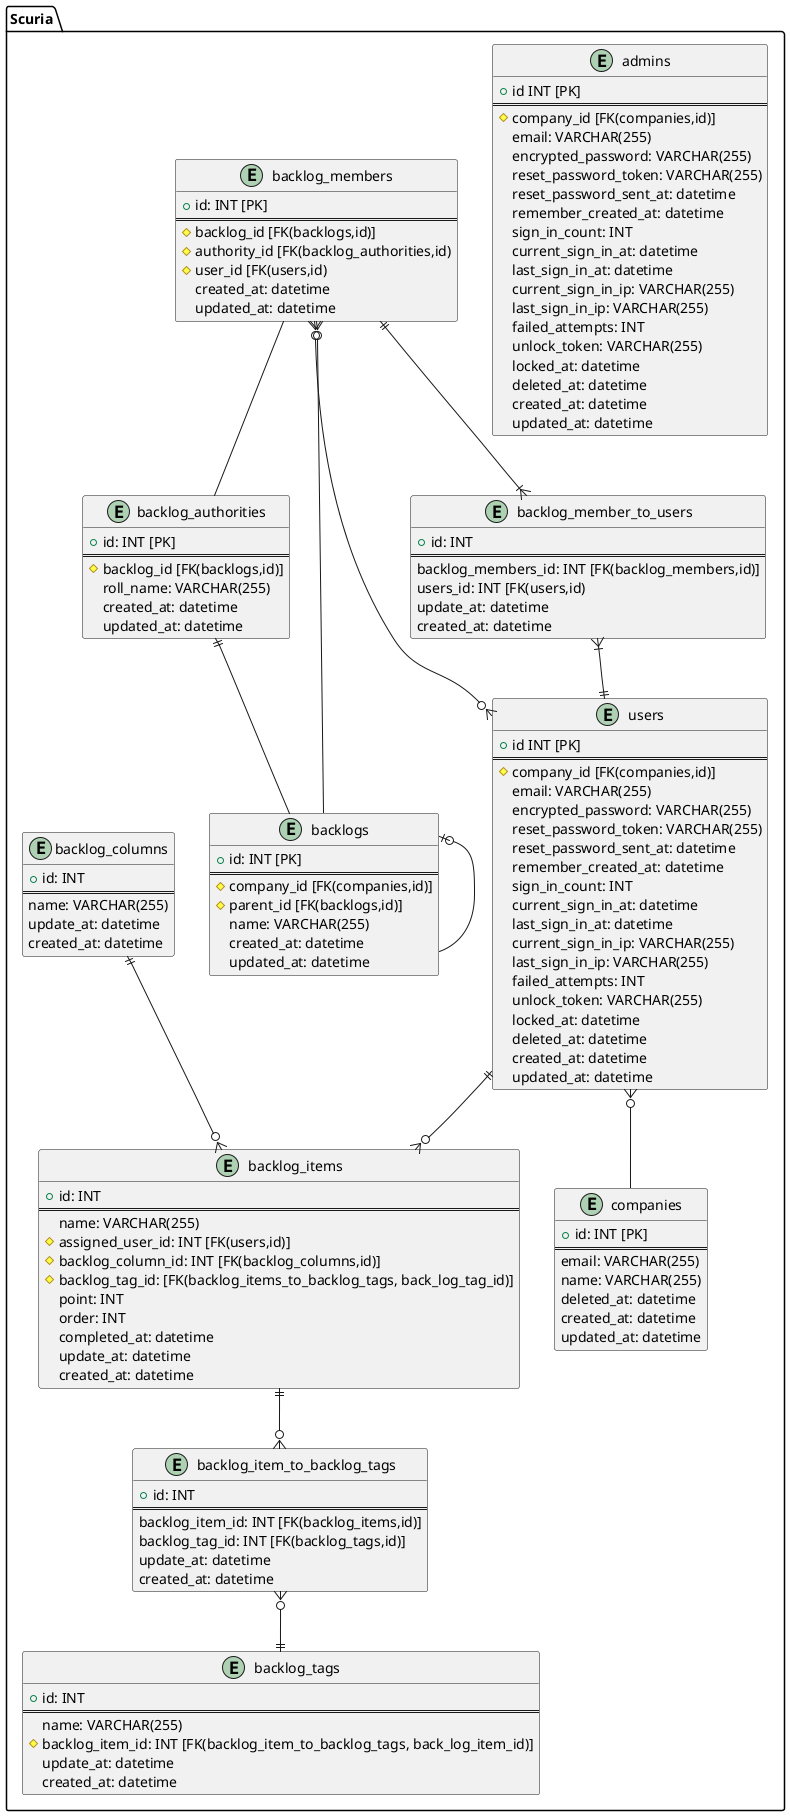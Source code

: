@startuml

' hide the spot
' hide circle

' avoid problems with angled crows feet
' skinparam linetype ortho


package "Scuria" {
  entity "users" {
    + id INT [PK]
    ==
    # company_id [FK(companies,id)]
    email: VARCHAR(255)
    encrypted_password: VARCHAR(255)
    reset_password_token: VARCHAR(255)
    reset_password_sent_at: datetime
    remember_created_at: datetime
    sign_in_count: INT
    current_sign_in_at: datetime
    last_sign_in_at: datetime
    current_sign_in_ip: VARCHAR(255)
    last_sign_in_ip: VARCHAR(255)
    failed_attempts: INT
    unlock_token: VARCHAR(255)
    locked_at: datetime
    deleted_at: datetime
    created_at: datetime
    updated_at: datetime
  }

  entity "admins" {
     + id INT [PK]
    ==
    # company_id [FK(companies,id)]
    email: VARCHAR(255)
    encrypted_password: VARCHAR(255)
    reset_password_token: VARCHAR(255)
    reset_password_sent_at: datetime
    remember_created_at: datetime
    sign_in_count: INT
    current_sign_in_at: datetime
    last_sign_in_at: datetime
    current_sign_in_ip: VARCHAR(255)
    last_sign_in_ip: VARCHAR(255)
    failed_attempts: INT
    unlock_token: VARCHAR(255)
    locked_at: datetime
    deleted_at: datetime
    created_at: datetime
    updated_at: datetime
  }

  entity "companies" {
    + id: INT [PK]
    ==
    email: VARCHAR(255)
    name: VARCHAR(255)
    deleted_at: datetime
    created_at: datetime
    updated_at: datetime
  }

  entity "backlog_authorities" {
    + id: INT [PK]
    ==
    # backlog_id [FK(backlogs,id)]
    roll_name: VARCHAR(255)
    created_at: datetime
    updated_at: datetime
  }

  entity "backlogs" {
    + id: INT [PK]
    ==
    # company_id [FK(companies,id)]
    # parent_id [FK(backlogs,id)] 
    name: VARCHAR(255)
    created_at: datetime
    updated_at: datetime 
  }

  entity "backlog_members" {
    + id: INT [PK]
    ==
    # backlog_id [FK(backlogs,id)]
    # authority_id [FK(backlog_authorities,id)
    # user_id [FK(users,id) 
    created_at: datetime
    updated_at: datetime
  }

  entity "backlog_columns" {
    +id: INT
    ==
    name: VARCHAR(255)
    update_at: datetime
    created_at: datetime
  }


  entity "backlog_items" {
    +id: INT
    ==
    name: VARCHAR(255)
    # assigned_user_id: INT [FK(users,id)]
    # backlog_column_id: INT [FK(backlog_columns,id)]
    # backlog_tag_id: [FK(backlog_items_to_backlog_tags, back_log_tag_id)]
    point: INT
    order: INT
    completed_at: datetime
    update_at: datetime
    created_at: datetime
  }

  entity "backlog_item_to_backlog_tags" {
    +id: INT
    ==
    backlog_item_id: INT [FK(backlog_items,id)]
    backlog_tag_id: INT [FK(backlog_tags,id)]
    update_at: datetime
    created_at: datetime
  }
  entity "backlog_member_to_users" {
    +id: INT
    ==
    backlog_members_id: INT [FK(backlog_members,id)]
    users_id: INT [FK(users,id)
    update_at: datetime
    created_at: datetime
  }

  entity "backlog_tags" {
    +id: INT
    ==
    name: VARCHAR(255)
    # backlog_item_id: INT [FK(backlog_item_to_backlog_tags, back_log_item_id)]
    update_at: datetime
    created_at: datetime
  }


  users }o-- companies
  backlog_authorities ||-- backlogs
  backlogs |o-- backlogs
  backlog_members }o-- backlogs
  backlog_members -- backlog_authorities
  backlog_members }o--o{ users

  users ||--o{ backlog_items

  backlog_columns ||--o{ backlog_items
  backlog_items ||--o{ backlog_item_to_backlog_tags
  backlog_item_to_backlog_tags }o--||backlog_tags
  backlog_members ||--|{ backlog_member_to_users
  backlog_member_to_users}|--||users

}


@enduml

